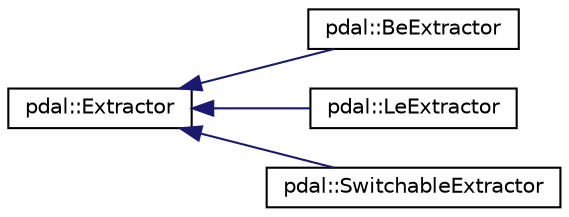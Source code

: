 digraph "Graphical Class Hierarchy"
{
  edge [fontname="Helvetica",fontsize="10",labelfontname="Helvetica",labelfontsize="10"];
  node [fontname="Helvetica",fontsize="10",shape=record];
  rankdir="LR";
  Node1 [label="pdal::Extractor",height=0.2,width=0.4,color="black", fillcolor="white", style="filled",URL="$classpdal_1_1Extractor.html"];
  Node1 -> Node2 [dir="back",color="midnightblue",fontsize="10",style="solid",fontname="Helvetica"];
  Node2 [label="pdal::BeExtractor",height=0.2,width=0.4,color="black", fillcolor="white", style="filled",URL="$classpdal_1_1BeExtractor.html"];
  Node1 -> Node3 [dir="back",color="midnightblue",fontsize="10",style="solid",fontname="Helvetica"];
  Node3 [label="pdal::LeExtractor",height=0.2,width=0.4,color="black", fillcolor="white", style="filled",URL="$classpdal_1_1LeExtractor.html"];
  Node1 -> Node4 [dir="back",color="midnightblue",fontsize="10",style="solid",fontname="Helvetica"];
  Node4 [label="pdal::SwitchableExtractor",height=0.2,width=0.4,color="black", fillcolor="white", style="filled",URL="$classpdal_1_1SwitchableExtractor.html"];
}
